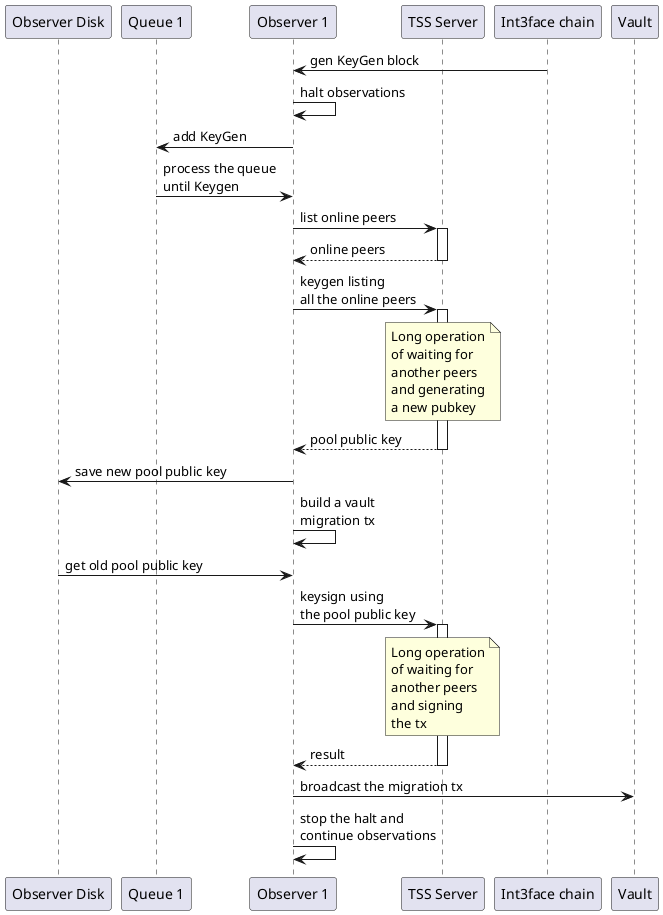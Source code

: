 @startuml

!pragma teoz true

participant "Observer Disk" as disk
participant "Queue 1" as queue1
participant "Observer 1" as observer1
participant "TSS Server" as tss
participant "Int3face chain" as int3face
participant "Vault" as vault
'participant "Observer 2" as observer2
'queue "Queue 2" as queue2

observer1 <- int3face : gen KeyGen block
observer1 -> observer1 : halt observations
observer1 -> queue1 : add KeyGen
observer1 <- queue1 : process the queue\nuntil Keygen

observer1 -> tss : list online peers
activate tss

observer1 <-- tss : online peers
deactivate tss

{join_req} observer1 -> tss : keygen listing\nall the online peers
activate tss

note over tss
    Long operation
    of waiting for
    another peers
    and generating
    a new pubkey
end note

{join_resp} observer1 <-- tss : pool public key
deactivate tss

observer1 -> disk : save new pool public key
observer1 -> observer1 : build a vault\nmigration tx
observer1 <- disk : get old pool public key

observer1 -> tss : keysign using\nthe pool public key
activate tss

note over tss
    Long operation
    of waiting for
    another peers
    and signing
    the tx
end note

observer1 <-- tss : result
deactivate tss

observer1 -> vault : broadcast the migration tx

observer1 -> observer1 : stop the halt and\ncontinue observations

'observer2 <- int3face : gen KeyGen block
'observer2 <- observer2 : halts observations
'observer2 -> queue2 : adds KeyGen
'observer2 <- queue2 : process the queue\nuntil Keygen

@enduml